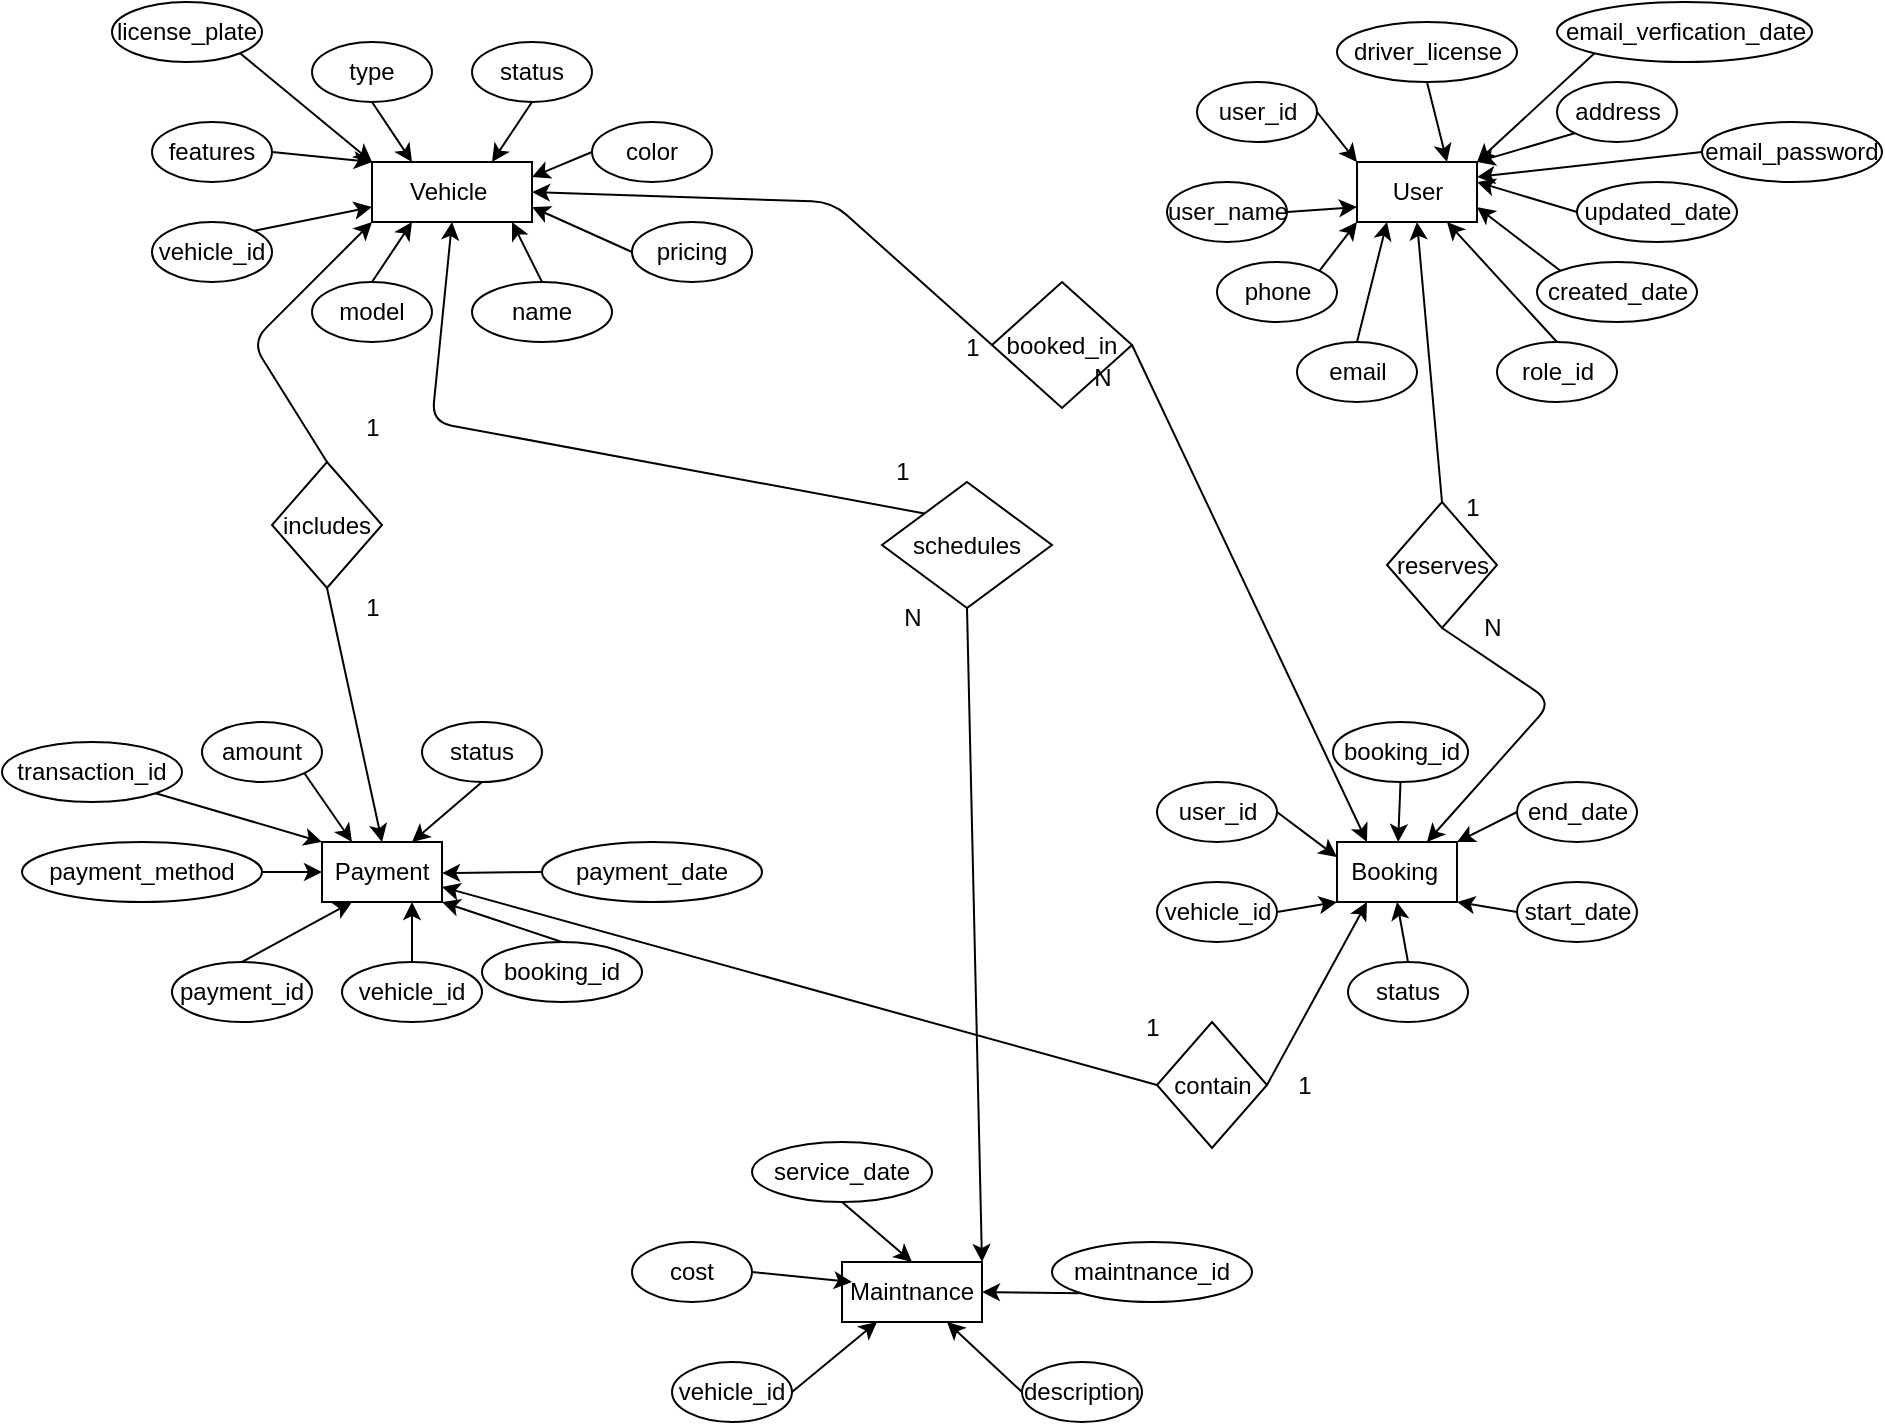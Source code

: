 <mxfile>
    <diagram id="goMGc6W0lgxjXchReq5Z" name="Page-1">
        <mxGraphModel dx="1429" dy="548" grid="1" gridSize="10" guides="1" tooltips="1" connect="1" arrows="1" fold="1" page="1" pageScale="1" pageWidth="850" pageHeight="1100" math="0" shadow="0">
            <root>
                <mxCell id="0"/>
                <mxCell id="1" parent="0"/>
                <mxCell id="2" value="User" style="whiteSpace=wrap;html=1;" parent="1" vertex="1">
                    <mxGeometry x="987.5" y="490" width="60" height="30" as="geometry"/>
                </mxCell>
                <mxCell id="3" style="edgeStyle=none;html=1;exitX=0;exitY=0.25;exitDx=0;exitDy=0;" parent="1" source="4" edge="1">
                    <mxGeometry relative="1" as="geometry">
                        <mxPoint x="729.308" y="1047.846" as="targetPoint"/>
                    </mxGeometry>
                </mxCell>
                <mxCell id="4" value="Maintnance" style="whiteSpace=wrap;html=1;" parent="1" vertex="1">
                    <mxGeometry x="730" y="1040" width="70" height="30" as="geometry"/>
                </mxCell>
                <mxCell id="5" value="Booking&amp;nbsp;" style="whiteSpace=wrap;html=1;" parent="1" vertex="1">
                    <mxGeometry x="977.5" y="830" width="60" height="30" as="geometry"/>
                </mxCell>
                <mxCell id="6" value="Vehicle&amp;nbsp;" style="whiteSpace=wrap;html=1;" parent="1" vertex="1">
                    <mxGeometry x="495" y="490" width="80" height="30" as="geometry"/>
                </mxCell>
                <mxCell id="7" value="Payment" style="whiteSpace=wrap;html=1;" parent="1" vertex="1">
                    <mxGeometry x="470" y="830" width="60" height="30" as="geometry"/>
                </mxCell>
                <mxCell id="8" style="edgeStyle=none;html=1;exitX=1;exitY=0.5;exitDx=0;exitDy=0;entryX=0;entryY=0.75;entryDx=0;entryDy=0;" parent="1" source="9" target="2" edge="1">
                    <mxGeometry relative="1" as="geometry"/>
                </mxCell>
                <mxCell id="9" value="user_name" style="ellipse;whiteSpace=wrap;html=1;" parent="1" vertex="1">
                    <mxGeometry x="892.5" y="500" width="60" height="30" as="geometry"/>
                </mxCell>
                <mxCell id="10" style="edgeStyle=none;html=1;exitX=1;exitY=0.5;exitDx=0;exitDy=0;entryX=0;entryY=0;entryDx=0;entryDy=0;" parent="1" source="11" target="2" edge="1">
                    <mxGeometry relative="1" as="geometry"/>
                </mxCell>
                <mxCell id="11" value="user_id" style="ellipse;whiteSpace=wrap;html=1;" parent="1" vertex="1">
                    <mxGeometry x="907.5" y="450" width="60" height="30" as="geometry"/>
                </mxCell>
                <mxCell id="12" style="edgeStyle=none;html=1;exitX=1;exitY=0;exitDx=0;exitDy=0;entryX=0;entryY=1;entryDx=0;entryDy=0;" parent="1" source="13" target="2" edge="1">
                    <mxGeometry relative="1" as="geometry"/>
                </mxCell>
                <mxCell id="13" value="phone" style="ellipse;whiteSpace=wrap;html=1;" parent="1" vertex="1">
                    <mxGeometry x="917.5" y="540" width="60" height="30" as="geometry"/>
                </mxCell>
                <mxCell id="14" style="edgeStyle=none;html=1;exitX=0.5;exitY=0;exitDx=0;exitDy=0;entryX=0.25;entryY=1;entryDx=0;entryDy=0;" parent="1" source="15" target="2" edge="1">
                    <mxGeometry relative="1" as="geometry"/>
                </mxCell>
                <mxCell id="15" value="email" style="ellipse;whiteSpace=wrap;html=1;" parent="1" vertex="1">
                    <mxGeometry x="957.5" y="580" width="60" height="30" as="geometry"/>
                </mxCell>
                <mxCell id="16" style="edgeStyle=none;html=1;exitX=0;exitY=1;exitDx=0;exitDy=0;entryX=1;entryY=0;entryDx=0;entryDy=0;" parent="1" source="17" target="2" edge="1">
                    <mxGeometry relative="1" as="geometry"/>
                </mxCell>
                <mxCell id="17" value="address" style="ellipse;whiteSpace=wrap;html=1;" parent="1" vertex="1">
                    <mxGeometry x="1087.5" y="450" width="60" height="30" as="geometry"/>
                </mxCell>
                <mxCell id="18" style="edgeStyle=none;html=1;exitX=0.5;exitY=1;exitDx=0;exitDy=0;entryX=0.75;entryY=0;entryDx=0;entryDy=0;" parent="1" source="19" target="2" edge="1">
                    <mxGeometry relative="1" as="geometry"/>
                </mxCell>
                <mxCell id="19" value="driver_license" style="ellipse;whiteSpace=wrap;html=1;" parent="1" vertex="1">
                    <mxGeometry x="977.5" y="420" width="90" height="30" as="geometry"/>
                </mxCell>
                <mxCell id="20" style="edgeStyle=none;html=1;exitX=0.5;exitY=0;exitDx=0;exitDy=0;entryX=0.75;entryY=1;entryDx=0;entryDy=0;" parent="1" source="21" target="2" edge="1">
                    <mxGeometry relative="1" as="geometry"/>
                </mxCell>
                <mxCell id="21" value="role_id" style="ellipse;whiteSpace=wrap;html=1;" parent="1" vertex="1">
                    <mxGeometry x="1057.5" y="580" width="60" height="30" as="geometry"/>
                </mxCell>
                <mxCell id="22" style="edgeStyle=none;html=1;exitX=0;exitY=0;exitDx=0;exitDy=0;entryX=1;entryY=0.75;entryDx=0;entryDy=0;" parent="1" source="23" target="2" edge="1">
                    <mxGeometry relative="1" as="geometry"/>
                </mxCell>
                <mxCell id="23" value="created_date" style="ellipse;whiteSpace=wrap;html=1;" parent="1" vertex="1">
                    <mxGeometry x="1077.5" y="540" width="80" height="30" as="geometry"/>
                </mxCell>
                <mxCell id="24" style="edgeStyle=none;html=1;exitX=0;exitY=0.5;exitDx=0;exitDy=0;" parent="1" source="25" edge="1">
                    <mxGeometry relative="1" as="geometry">
                        <mxPoint x="1047.5" y="500" as="targetPoint"/>
                    </mxGeometry>
                </mxCell>
                <mxCell id="25" value="updated_date" style="ellipse;whiteSpace=wrap;html=1;" parent="1" vertex="1">
                    <mxGeometry x="1097.5" y="500" width="80" height="30" as="geometry"/>
                </mxCell>
                <mxCell id="26" style="edgeStyle=none;html=1;exitX=0;exitY=0.5;exitDx=0;exitDy=0;entryX=1;entryY=0.25;entryDx=0;entryDy=0;" parent="1" source="27" target="6" edge="1">
                    <mxGeometry relative="1" as="geometry"/>
                </mxCell>
                <mxCell id="27" value="color" style="ellipse;whiteSpace=wrap;html=1;" parent="1" vertex="1">
                    <mxGeometry x="605" y="470" width="60" height="30" as="geometry"/>
                </mxCell>
                <mxCell id="28" style="edgeStyle=none;html=1;exitX=1;exitY=0;exitDx=0;exitDy=0;entryX=0;entryY=0.75;entryDx=0;entryDy=0;" parent="1" source="29" target="6" edge="1">
                    <mxGeometry relative="1" as="geometry"/>
                </mxCell>
                <mxCell id="29" value="vehicle_id" style="ellipse;whiteSpace=wrap;html=1;" parent="1" vertex="1">
                    <mxGeometry x="385" y="520" width="60" height="30" as="geometry"/>
                </mxCell>
                <mxCell id="30" style="edgeStyle=none;html=1;exitX=0.5;exitY=1;exitDx=0;exitDy=0;entryX=0.75;entryY=0;entryDx=0;entryDy=0;" parent="1" source="31" target="6" edge="1">
                    <mxGeometry relative="1" as="geometry"/>
                </mxCell>
                <mxCell id="31" value="status" style="ellipse;whiteSpace=wrap;html=1;" parent="1" vertex="1">
                    <mxGeometry x="545" y="430" width="60" height="30" as="geometry"/>
                </mxCell>
                <mxCell id="32" style="edgeStyle=none;html=1;exitX=1;exitY=0.5;exitDx=0;exitDy=0;entryX=0;entryY=0;entryDx=0;entryDy=0;" parent="1" source="33" target="6" edge="1">
                    <mxGeometry relative="1" as="geometry"/>
                </mxCell>
                <mxCell id="33" value="features" style="ellipse;whiteSpace=wrap;html=1;" parent="1" vertex="1">
                    <mxGeometry x="385" y="470" width="60" height="30" as="geometry"/>
                </mxCell>
                <mxCell id="34" style="edgeStyle=none;html=1;exitX=0.5;exitY=0;exitDx=0;exitDy=0;entryX=0.25;entryY=1;entryDx=0;entryDy=0;" parent="1" source="35" target="6" edge="1">
                    <mxGeometry relative="1" as="geometry"/>
                </mxCell>
                <mxCell id="35" value="model" style="ellipse;whiteSpace=wrap;html=1;" parent="1" vertex="1">
                    <mxGeometry x="465" y="550" width="60" height="30" as="geometry"/>
                </mxCell>
                <mxCell id="36" style="edgeStyle=none;html=1;exitX=0;exitY=0.5;exitDx=0;exitDy=0;entryX=1;entryY=0.75;entryDx=0;entryDy=0;" parent="1" source="37" target="6" edge="1">
                    <mxGeometry relative="1" as="geometry"/>
                </mxCell>
                <mxCell id="37" value="pricing" style="ellipse;whiteSpace=wrap;html=1;" parent="1" vertex="1">
                    <mxGeometry x="625" y="520" width="60" height="30" as="geometry"/>
                </mxCell>
                <mxCell id="38" style="edgeStyle=none;html=1;exitX=0.5;exitY=1;exitDx=0;exitDy=0;entryX=0.25;entryY=0;entryDx=0;entryDy=0;" parent="1" source="39" target="6" edge="1">
                    <mxGeometry relative="1" as="geometry"/>
                </mxCell>
                <mxCell id="39" value="type" style="ellipse;whiteSpace=wrap;html=1;" parent="1" vertex="1">
                    <mxGeometry x="465" y="430" width="60" height="30" as="geometry"/>
                </mxCell>
                <mxCell id="40" style="edgeStyle=none;html=1;exitX=0.5;exitY=0;exitDx=0;exitDy=0;" parent="1" source="41" edge="1">
                    <mxGeometry relative="1" as="geometry">
                        <mxPoint x="565" y="520" as="targetPoint"/>
                    </mxGeometry>
                </mxCell>
                <mxCell id="41" value="name" style="ellipse;whiteSpace=wrap;html=1;" parent="1" vertex="1">
                    <mxGeometry x="545" y="550" width="70" height="30" as="geometry"/>
                </mxCell>
                <mxCell id="42" style="edgeStyle=none;html=1;exitX=0.5;exitY=0;exitDx=0;exitDy=0;entryX=1;entryY=1;entryDx=0;entryDy=0;" parent="1" source="43" target="7" edge="1">
                    <mxGeometry relative="1" as="geometry"/>
                </mxCell>
                <mxCell id="43" value="booking_id" style="ellipse;whiteSpace=wrap;html=1;" parent="1" vertex="1">
                    <mxGeometry x="550" y="880" width="80" height="30" as="geometry"/>
                </mxCell>
                <mxCell id="44" style="edgeStyle=none;html=1;exitX=1;exitY=0.5;exitDx=0;exitDy=0;entryX=0;entryY=0.5;entryDx=0;entryDy=0;" parent="1" source="45" target="7" edge="1">
                    <mxGeometry relative="1" as="geometry"/>
                </mxCell>
                <mxCell id="45" value="payment_method" style="ellipse;whiteSpace=wrap;html=1;" parent="1" vertex="1">
                    <mxGeometry x="320" y="830" width="120" height="30" as="geometry"/>
                </mxCell>
                <mxCell id="46" style="edgeStyle=none;html=1;exitX=1;exitY=1;exitDx=0;exitDy=0;entryX=0.25;entryY=0;entryDx=0;entryDy=0;" parent="1" source="47" target="7" edge="1">
                    <mxGeometry relative="1" as="geometry"/>
                </mxCell>
                <mxCell id="47" value="amount" style="ellipse;whiteSpace=wrap;html=1;" parent="1" vertex="1">
                    <mxGeometry x="410" y="770" width="60" height="30" as="geometry"/>
                </mxCell>
                <mxCell id="48" style="edgeStyle=none;html=1;exitX=0.5;exitY=1;exitDx=0;exitDy=0;entryX=0.75;entryY=0;entryDx=0;entryDy=0;" parent="1" source="49" target="7" edge="1">
                    <mxGeometry relative="1" as="geometry"/>
                </mxCell>
                <mxCell id="49" value="status" style="ellipse;whiteSpace=wrap;html=1;" parent="1" vertex="1">
                    <mxGeometry x="520" y="770" width="60" height="30" as="geometry"/>
                </mxCell>
                <mxCell id="50" style="edgeStyle=none;html=1;exitX=0;exitY=0.5;exitDx=0;exitDy=0;entryX=1;entryY=0;entryDx=0;entryDy=0;" parent="1" source="51" target="5" edge="1">
                    <mxGeometry relative="1" as="geometry"/>
                </mxCell>
                <mxCell id="51" value="end_date" style="ellipse;whiteSpace=wrap;html=1;" parent="1" vertex="1">
                    <mxGeometry x="1067.5" y="800" width="60" height="30" as="geometry"/>
                </mxCell>
                <mxCell id="52" style="edgeStyle=none;html=1;exitX=0;exitY=0.5;exitDx=0;exitDy=0;entryX=1;entryY=1;entryDx=0;entryDy=0;" parent="1" source="53" target="5" edge="1">
                    <mxGeometry relative="1" as="geometry"/>
                </mxCell>
                <mxCell id="53" value="start_date" style="ellipse;whiteSpace=wrap;html=1;" parent="1" vertex="1">
                    <mxGeometry x="1067.5" y="850" width="60" height="30" as="geometry"/>
                </mxCell>
                <mxCell id="54" style="edgeStyle=none;html=1;exitX=0.5;exitY=0;exitDx=0;exitDy=0;entryX=0.5;entryY=1;entryDx=0;entryDy=0;" parent="1" source="55" target="5" edge="1">
                    <mxGeometry relative="1" as="geometry"/>
                </mxCell>
                <mxCell id="55" value="status" style="ellipse;whiteSpace=wrap;html=1;" parent="1" vertex="1">
                    <mxGeometry x="983" y="890" width="60" height="30" as="geometry"/>
                </mxCell>
                <mxCell id="56" style="edgeStyle=none;html=1;exitX=1;exitY=0.5;exitDx=0;exitDy=0;entryX=0;entryY=1;entryDx=0;entryDy=0;" parent="1" source="57" target="5" edge="1">
                    <mxGeometry relative="1" as="geometry"/>
                </mxCell>
                <mxCell id="57" value="vehicle_id" style="ellipse;whiteSpace=wrap;html=1;" parent="1" vertex="1">
                    <mxGeometry x="887.5" y="850" width="60" height="30" as="geometry"/>
                </mxCell>
                <mxCell id="58" style="edgeStyle=none;html=1;exitX=1;exitY=0.5;exitDx=0;exitDy=0;entryX=0;entryY=0.25;entryDx=0;entryDy=0;" parent="1" source="59" target="5" edge="1">
                    <mxGeometry relative="1" as="geometry"/>
                </mxCell>
                <mxCell id="59" value="user_id" style="ellipse;whiteSpace=wrap;html=1;" parent="1" vertex="1">
                    <mxGeometry x="887.5" y="800" width="60" height="30" as="geometry"/>
                </mxCell>
                <mxCell id="60" style="edgeStyle=none;html=1;exitX=0.5;exitY=1;exitDx=0;exitDy=0;" parent="1" source="61" target="5" edge="1">
                    <mxGeometry relative="1" as="geometry"/>
                </mxCell>
                <mxCell id="61" value="booking_id" style="ellipse;whiteSpace=wrap;html=1;" parent="1" vertex="1">
                    <mxGeometry x="975.5" y="770" width="67.5" height="30" as="geometry"/>
                </mxCell>
                <mxCell id="62" style="edgeStyle=none;html=1;exitX=1;exitY=0.5;exitDx=0;exitDy=0;entryX=0.25;entryY=1;entryDx=0;entryDy=0;" parent="1" source="63" target="4" edge="1">
                    <mxGeometry relative="1" as="geometry">
                        <Array as="points"/>
                    </mxGeometry>
                </mxCell>
                <mxCell id="63" value="vehicle_id" style="ellipse;whiteSpace=wrap;html=1;" parent="1" vertex="1">
                    <mxGeometry x="645" y="1090" width="60" height="30" as="geometry"/>
                </mxCell>
                <mxCell id="64" style="edgeStyle=none;html=1;exitX=0.5;exitY=1;exitDx=0;exitDy=0;entryX=0.5;entryY=0;entryDx=0;entryDy=0;" parent="1" source="65" target="4" edge="1">
                    <mxGeometry relative="1" as="geometry"/>
                </mxCell>
                <mxCell id="65" value="service_date" style="ellipse;whiteSpace=wrap;html=1;" parent="1" vertex="1">
                    <mxGeometry x="685" y="980" width="90" height="30" as="geometry"/>
                </mxCell>
                <mxCell id="66" style="edgeStyle=none;html=1;exitX=0;exitY=0.5;exitDx=0;exitDy=0;entryX=0.75;entryY=1;entryDx=0;entryDy=0;" parent="1" source="67" target="4" edge="1">
                    <mxGeometry relative="1" as="geometry"/>
                </mxCell>
                <mxCell id="67" value="description" style="ellipse;whiteSpace=wrap;html=1;" parent="1" vertex="1">
                    <mxGeometry x="820" y="1090" width="60" height="30" as="geometry"/>
                </mxCell>
                <mxCell id="68" style="edgeStyle=none;html=1;exitX=0;exitY=1;exitDx=0;exitDy=0;entryX=1;entryY=0.5;entryDx=0;entryDy=0;" parent="1" source="69" target="4" edge="1">
                    <mxGeometry relative="1" as="geometry"/>
                </mxCell>
                <mxCell id="69" value="maintnance_id" style="ellipse;whiteSpace=wrap;html=1;" parent="1" vertex="1">
                    <mxGeometry x="835" y="1030" width="100" height="30" as="geometry"/>
                </mxCell>
                <mxCell id="70" style="edgeStyle=none;html=1;exitX=0;exitY=0.5;exitDx=0;exitDy=0;" parent="1" source="71" edge="1">
                    <mxGeometry relative="1" as="geometry">
                        <mxPoint x="530" y="845.538" as="targetPoint"/>
                    </mxGeometry>
                </mxCell>
                <mxCell id="71" value="payment_date" style="ellipse;whiteSpace=wrap;html=1;" parent="1" vertex="1">
                    <mxGeometry x="580" y="830" width="110" height="30" as="geometry"/>
                </mxCell>
                <mxCell id="72" style="edgeStyle=none;html=1;exitX=0.5;exitY=0;exitDx=0;exitDy=0;entryX=0.25;entryY=1;entryDx=0;entryDy=0;" parent="1" source="73" target="7" edge="1">
                    <mxGeometry relative="1" as="geometry"/>
                </mxCell>
                <mxCell id="73" value="payment_id" style="ellipse;whiteSpace=wrap;html=1;" parent="1" vertex="1">
                    <mxGeometry x="395" y="890" width="70" height="30" as="geometry"/>
                </mxCell>
                <mxCell id="74" style="edgeStyle=none;html=1;exitX=1;exitY=0.5;exitDx=0;exitDy=0;" parent="1" source="75" edge="1">
                    <mxGeometry relative="1" as="geometry">
                        <mxPoint x="735" y="1050" as="targetPoint"/>
                    </mxGeometry>
                </mxCell>
                <mxCell id="75" value="cost" style="ellipse;whiteSpace=wrap;html=1;" parent="1" vertex="1">
                    <mxGeometry x="625" y="1030" width="60" height="30" as="geometry"/>
                </mxCell>
                <mxCell id="77" style="edgeStyle=none;html=1;exitX=0;exitY=0;exitDx=0;exitDy=0;entryX=0.5;entryY=1;entryDx=0;entryDy=0;" parent="1" source="79" target="6" edge="1">
                    <mxGeometry relative="1" as="geometry">
                        <Array as="points">
                            <mxPoint x="525" y="620"/>
                        </Array>
                    </mxGeometry>
                </mxCell>
                <mxCell id="78" style="edgeStyle=none;html=1;exitX=0.5;exitY=1;exitDx=0;exitDy=0;entryX=1;entryY=0;entryDx=0;entryDy=0;" parent="1" source="79" target="4" edge="1">
                    <mxGeometry relative="1" as="geometry"/>
                </mxCell>
                <mxCell id="79" value="schedules" style="rhombus;whiteSpace=wrap;html=1;" parent="1" vertex="1">
                    <mxGeometry x="750" y="650" width="85" height="63" as="geometry"/>
                </mxCell>
                <mxCell id="80" style="edgeStyle=none;html=1;exitX=0.5;exitY=0;exitDx=0;exitDy=0;entryX=0.5;entryY=1;entryDx=0;entryDy=0;" parent="1" source="82" target="2" edge="1">
                    <mxGeometry relative="1" as="geometry"/>
                </mxCell>
                <mxCell id="81" style="edgeStyle=none;html=1;exitX=0.5;exitY=1;exitDx=0;exitDy=0;entryX=0.75;entryY=0;entryDx=0;entryDy=0;" parent="1" source="82" target="5" edge="1">
                    <mxGeometry relative="1" as="geometry">
                        <Array as="points">
                            <mxPoint x="1085" y="760"/>
                        </Array>
                    </mxGeometry>
                </mxCell>
                <mxCell id="82" value="reserves" style="rhombus;whiteSpace=wrap;html=1;" parent="1" vertex="1">
                    <mxGeometry x="1002.5" y="660" width="55" height="63" as="geometry"/>
                </mxCell>
                <mxCell id="83" style="edgeStyle=none;html=1;exitX=1;exitY=0.5;exitDx=0;exitDy=0;entryX=0.25;entryY=1;entryDx=0;entryDy=0;" parent="1" source="85" target="5" edge="1">
                    <mxGeometry relative="1" as="geometry"/>
                </mxCell>
                <mxCell id="84" style="edgeStyle=none;html=1;exitX=0;exitY=0.5;exitDx=0;exitDy=0;entryX=1;entryY=0.75;entryDx=0;entryDy=0;" parent="1" source="85" target="7" edge="1">
                    <mxGeometry relative="1" as="geometry"/>
                </mxCell>
                <mxCell id="85" value="contain" style="rhombus;whiteSpace=wrap;html=1;" parent="1" vertex="1">
                    <mxGeometry x="887.5" y="920" width="55" height="63" as="geometry"/>
                </mxCell>
                <mxCell id="86" style="edgeStyle=none;html=1;exitX=0;exitY=0.5;exitDx=0;exitDy=0;entryX=1;entryY=0.5;entryDx=0;entryDy=0;" parent="1" source="88" target="6" edge="1">
                    <mxGeometry relative="1" as="geometry">
                        <Array as="points">
                            <mxPoint x="725" y="510"/>
                        </Array>
                    </mxGeometry>
                </mxCell>
                <mxCell id="87" style="edgeStyle=none;html=1;exitX=1;exitY=0.5;exitDx=0;exitDy=0;entryX=0.25;entryY=0;entryDx=0;entryDy=0;" parent="1" source="88" target="5" edge="1">
                    <mxGeometry relative="1" as="geometry"/>
                </mxCell>
                <mxCell id="88" value="booked_in" style="rhombus;whiteSpace=wrap;html=1;" parent="1" vertex="1">
                    <mxGeometry x="805" y="550" width="70" height="63" as="geometry"/>
                </mxCell>
                <mxCell id="89" style="edgeStyle=none;html=1;exitX=0.5;exitY=0;exitDx=0;exitDy=0;entryX=0;entryY=1;entryDx=0;entryDy=0;" parent="1" source="91" target="6" edge="1">
                    <mxGeometry relative="1" as="geometry">
                        <Array as="points">
                            <mxPoint x="435" y="580"/>
                        </Array>
                    </mxGeometry>
                </mxCell>
                <mxCell id="90" style="edgeStyle=none;html=1;exitX=0.5;exitY=1;exitDx=0;exitDy=0;entryX=0.5;entryY=0;entryDx=0;entryDy=0;" parent="1" source="91" target="7" edge="1">
                    <mxGeometry relative="1" as="geometry"/>
                </mxCell>
                <mxCell id="91" value="includes" style="rhombus;whiteSpace=wrap;html=1;" parent="1" vertex="1">
                    <mxGeometry x="445" y="640" width="55" height="63" as="geometry"/>
                </mxCell>
                <mxCell id="92" value="1" style="text;html=1;align=center;verticalAlign=middle;resizable=0;points=[];autosize=1;strokeColor=none;fillColor=none;" parent="1" vertex="1">
                    <mxGeometry x="745" y="630" width="30" height="30" as="geometry"/>
                </mxCell>
                <mxCell id="93" value="N" style="text;html=1;align=center;verticalAlign=middle;resizable=0;points=[];autosize=1;strokeColor=none;fillColor=none;" parent="1" vertex="1">
                    <mxGeometry x="750" y="703" width="30" height="30" as="geometry"/>
                </mxCell>
                <mxCell id="94" value="1" style="text;html=1;align=center;verticalAlign=middle;resizable=0;points=[];autosize=1;strokeColor=none;fillColor=none;" parent="1" vertex="1">
                    <mxGeometry x="480" y="608" width="30" height="30" as="geometry"/>
                </mxCell>
                <mxCell id="95" value="1" style="text;html=1;align=center;verticalAlign=middle;resizable=0;points=[];autosize=1;strokeColor=none;fillColor=none;" parent="1" vertex="1">
                    <mxGeometry x="480" y="698" width="30" height="30" as="geometry"/>
                </mxCell>
                <mxCell id="96" value="1" style="text;html=1;align=center;verticalAlign=middle;resizable=0;points=[];autosize=1;strokeColor=none;fillColor=none;" parent="1" vertex="1">
                    <mxGeometry x="780" y="568" width="30" height="30" as="geometry"/>
                </mxCell>
                <mxCell id="97" value="N" style="text;html=1;align=center;verticalAlign=middle;resizable=0;points=[];autosize=1;strokeColor=none;fillColor=none;" parent="1" vertex="1">
                    <mxGeometry x="845" y="583" width="30" height="30" as="geometry"/>
                </mxCell>
                <mxCell id="98" value="1" style="text;html=1;align=center;verticalAlign=middle;resizable=0;points=[];autosize=1;strokeColor=none;fillColor=none;" parent="1" vertex="1">
                    <mxGeometry x="1030" y="648" width="30" height="30" as="geometry"/>
                </mxCell>
                <mxCell id="99" value="N" style="text;html=1;align=center;verticalAlign=middle;resizable=0;points=[];autosize=1;strokeColor=none;fillColor=none;" parent="1" vertex="1">
                    <mxGeometry x="1040" y="708" width="30" height="30" as="geometry"/>
                </mxCell>
                <mxCell id="100" value="1" style="text;html=1;align=center;verticalAlign=middle;resizable=0;points=[];autosize=1;strokeColor=none;fillColor=none;" parent="1" vertex="1">
                    <mxGeometry x="945.5" y="936.5" width="30" height="30" as="geometry"/>
                </mxCell>
                <mxCell id="101" value="1" style="text;html=1;align=center;verticalAlign=middle;resizable=0;points=[];autosize=1;strokeColor=none;fillColor=none;" parent="1" vertex="1">
                    <mxGeometry x="870" y="908" width="30" height="30" as="geometry"/>
                </mxCell>
                <mxCell id="103" style="edgeStyle=none;html=1;exitX=1;exitY=1;exitDx=0;exitDy=0;entryX=0;entryY=0;entryDx=0;entryDy=0;" parent="1" source="102" target="6" edge="1">
                    <mxGeometry relative="1" as="geometry"/>
                </mxCell>
                <mxCell id="102" value="license_plate" style="ellipse;whiteSpace=wrap;html=1;" parent="1" vertex="1">
                    <mxGeometry x="365" y="410" width="75" height="30" as="geometry"/>
                </mxCell>
                <mxCell id="105" style="edgeStyle=none;html=1;exitX=0.5;exitY=0;exitDx=0;exitDy=0;entryX=0.75;entryY=1;entryDx=0;entryDy=0;" parent="1" source="104" target="7" edge="1">
                    <mxGeometry relative="1" as="geometry"/>
                </mxCell>
                <mxCell id="104" value="vehicle_id" style="ellipse;whiteSpace=wrap;html=1;" parent="1" vertex="1">
                    <mxGeometry x="480" y="890" width="70" height="30" as="geometry"/>
                </mxCell>
                <mxCell id="107" style="edgeStyle=none;html=1;exitX=1;exitY=1;exitDx=0;exitDy=0;entryX=0;entryY=0;entryDx=0;entryDy=0;" parent="1" source="106" target="7" edge="1">
                    <mxGeometry relative="1" as="geometry"/>
                </mxCell>
                <mxCell id="106" value="transaction_id" style="ellipse;whiteSpace=wrap;html=1;" parent="1" vertex="1">
                    <mxGeometry x="310" y="780" width="90" height="30" as="geometry"/>
                </mxCell>
                <mxCell id="109" style="edgeStyle=none;html=1;exitX=0;exitY=0.5;exitDx=0;exitDy=0;entryX=1;entryY=0.25;entryDx=0;entryDy=0;" edge="1" parent="1" source="108" target="2">
                    <mxGeometry relative="1" as="geometry"/>
                </mxCell>
                <mxCell id="108" value="email_password" style="ellipse;whiteSpace=wrap;html=1;" vertex="1" parent="1">
                    <mxGeometry x="1160" y="470" width="90" height="30" as="geometry"/>
                </mxCell>
                <mxCell id="111" style="edgeStyle=none;html=1;exitX=0;exitY=1;exitDx=0;exitDy=0;entryX=1;entryY=0;entryDx=0;entryDy=0;" edge="1" parent="1" source="110" target="2">
                    <mxGeometry relative="1" as="geometry"/>
                </mxCell>
                <mxCell id="110" value="email_verfication_date" style="ellipse;whiteSpace=wrap;html=1;" vertex="1" parent="1">
                    <mxGeometry x="1087.5" y="410" width="127.5" height="30" as="geometry"/>
                </mxCell>
            </root>
        </mxGraphModel>
    </diagram>
</mxfile>

